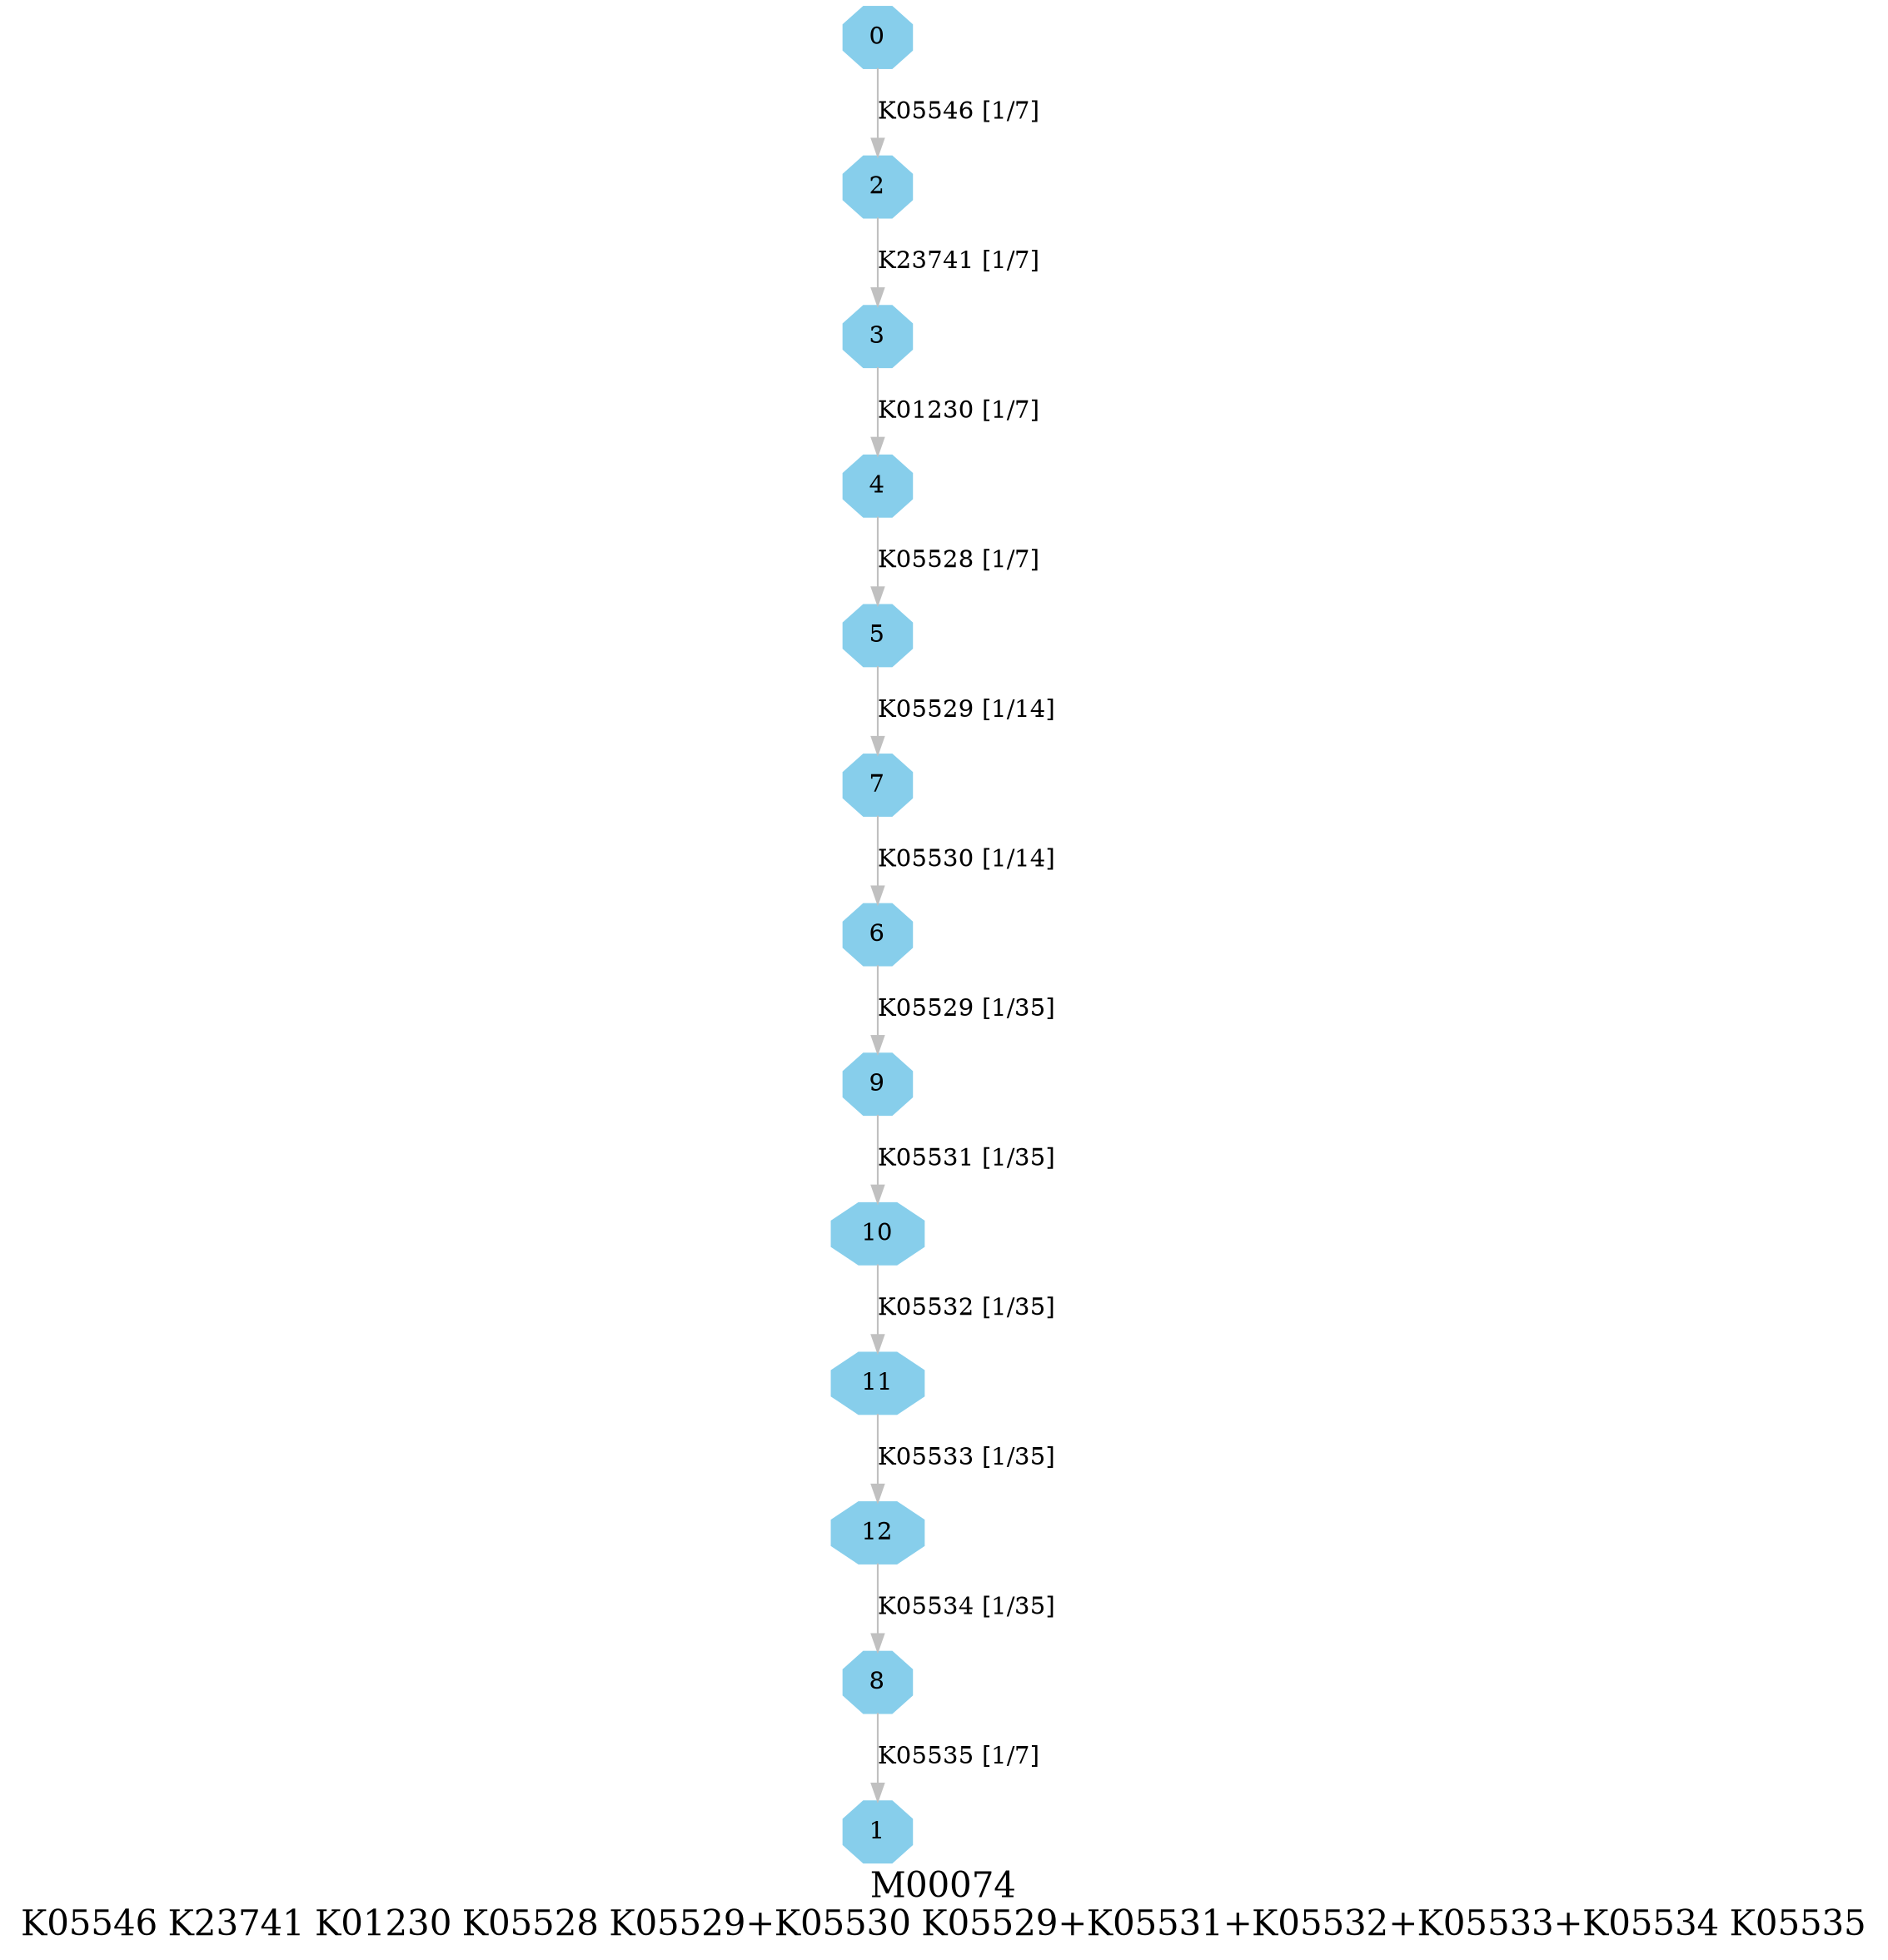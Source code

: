 digraph G {
graph [label="M00074
K05546 K23741 K01230 K05528 K05529+K05530 K05529+K05531+K05532+K05533+K05534 K05535",fontsize=20];
node [shape=box,style=filled];
edge [len=3,color=grey];
{node [width=.3,height=.3,shape=octagon,style=filled,color=skyblue] 0 1 2 3 4 5 6 7 8 9 10 11 12 }
0 -> 2 [label="K05546 [1/7]"];
2 -> 3 [label="K23741 [1/7]"];
3 -> 4 [label="K01230 [1/7]"];
4 -> 5 [label="K05528 [1/7]"];
5 -> 7 [label="K05529 [1/14]"];
6 -> 9 [label="K05529 [1/35]"];
7 -> 6 [label="K05530 [1/14]"];
8 -> 1 [label="K05535 [1/7]"];
9 -> 10 [label="K05531 [1/35]"];
10 -> 11 [label="K05532 [1/35]"];
11 -> 12 [label="K05533 [1/35]"];
12 -> 8 [label="K05534 [1/35]"];
}
